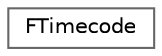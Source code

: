 digraph "Graphical Class Hierarchy"
{
 // INTERACTIVE_SVG=YES
 // LATEX_PDF_SIZE
  bgcolor="transparent";
  edge [fontname=Helvetica,fontsize=10,labelfontname=Helvetica,labelfontsize=10];
  node [fontname=Helvetica,fontsize=10,shape=box,height=0.2,width=0.4];
  rankdir="LR";
  Node0 [id="Node000000",label="FTimecode",height=0.2,width=0.4,color="grey40", fillcolor="white", style="filled",URL="$da/d69/structFTimecode.html",tooltip="A timecode that stores time in HH:MM:SS format with the remainder of time represented by an integer f..."];
}
